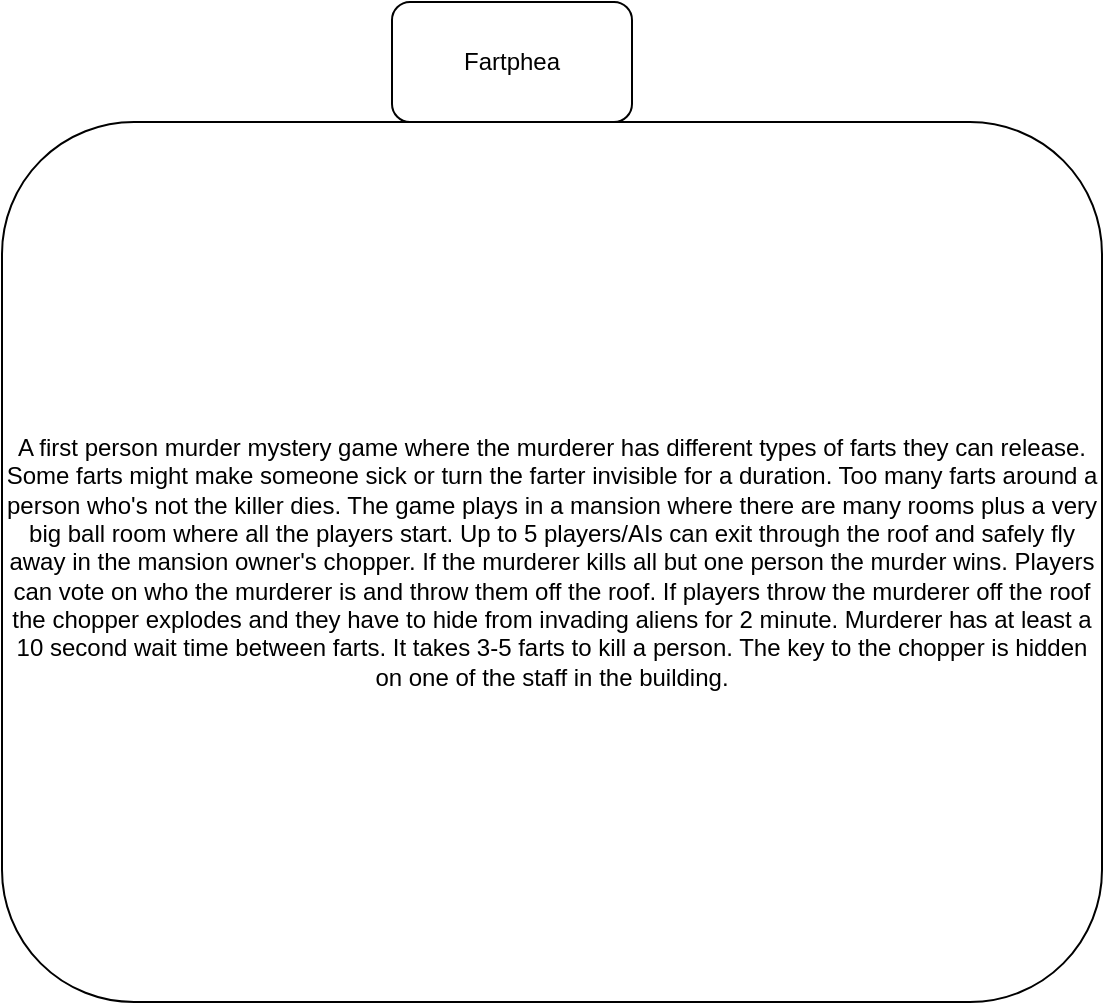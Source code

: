 <mxfile version="22.0.8" type="github">
  <diagram name="Page-1" id="usz3JnJEgCWZCFc273H9">
    <mxGraphModel dx="880" dy="595" grid="1" gridSize="10" guides="1" tooltips="1" connect="1" arrows="1" fold="1" page="1" pageScale="1" pageWidth="850" pageHeight="1100" math="0" shadow="0">
      <root>
        <mxCell id="0" />
        <mxCell id="1" parent="0" />
        <mxCell id="Tos_vgJCcx_L6RbM9BzU-1" value="Fartphea" style="rounded=1;whiteSpace=wrap;html=1;" vertex="1" parent="1">
          <mxGeometry x="365" y="70" width="120" height="60" as="geometry" />
        </mxCell>
        <mxCell id="Tos_vgJCcx_L6RbM9BzU-2" value="A first person murder mystery game where the murderer has different types of farts they can release. Some farts might make someone sick or turn the farter invisible for a duration. Too many farts around a person who&#39;s not the killer dies. The game plays in a mansion where there are many rooms plus a very big ball room where all the players start. Up to 5 players/AIs can exit through the roof and safely fly away in the mansion owner&#39;s chopper. If the murderer kills all but one person the murder wins. Players can vote on who the murderer is and throw them off the roof. If players throw the murderer off the roof the chopper explodes and they have to hide from invading aliens for 2 minute. Murderer has at least a 10 second wait time between farts. It takes 3-5 farts to kill a person. The key to the chopper is hidden on one of the staff in the building." style="rounded=1;whiteSpace=wrap;html=1;" vertex="1" parent="1">
          <mxGeometry x="170" y="130" width="550" height="440" as="geometry" />
        </mxCell>
      </root>
    </mxGraphModel>
  </diagram>
</mxfile>
